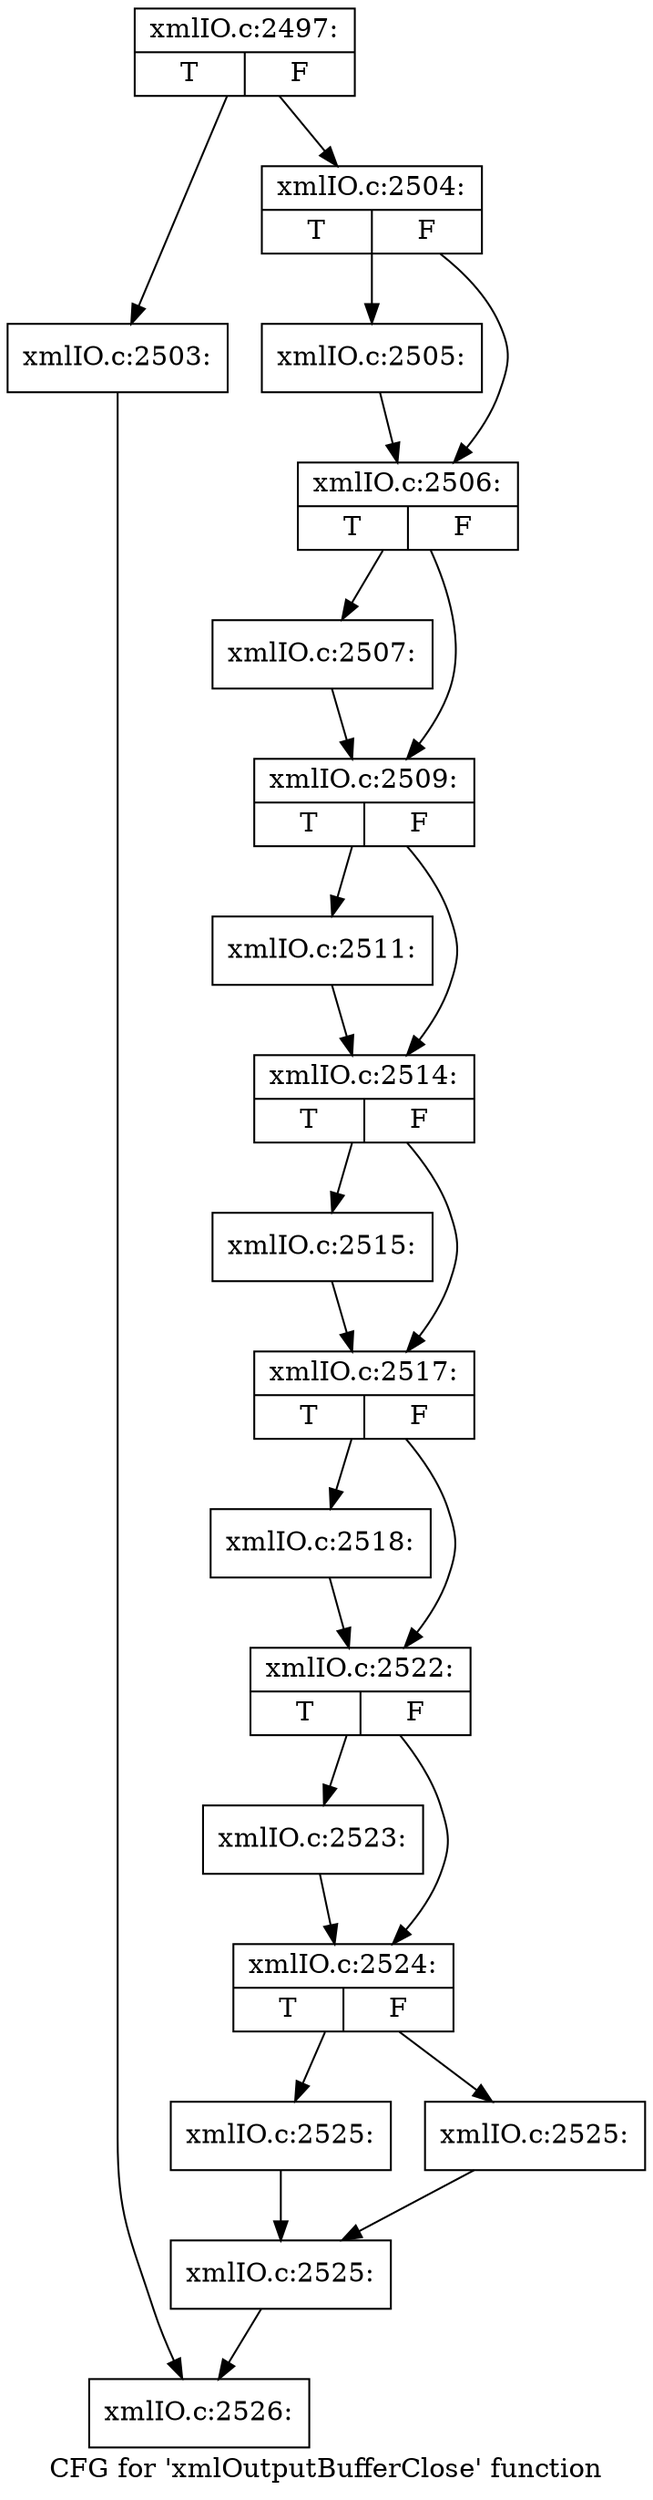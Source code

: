 digraph "CFG for 'xmlOutputBufferClose' function" {
	label="CFG for 'xmlOutputBufferClose' function";

	Node0x55ed34751f10 [shape=record,label="{xmlIO.c:2497:|{<s0>T|<s1>F}}"];
	Node0x55ed34751f10 -> Node0x55ed347576d0;
	Node0x55ed34751f10 -> Node0x55ed346d5fe0;
	Node0x55ed347576d0 [shape=record,label="{xmlIO.c:2503:}"];
	Node0x55ed347576d0 -> Node0x55ed347578f0;
	Node0x55ed346d5fe0 [shape=record,label="{xmlIO.c:2504:|{<s0>T|<s1>F}}"];
	Node0x55ed346d5fe0 -> Node0x55ed34759d10;
	Node0x55ed346d5fe0 -> Node0x55ed34759d60;
	Node0x55ed34759d10 [shape=record,label="{xmlIO.c:2505:}"];
	Node0x55ed34759d10 -> Node0x55ed34759d60;
	Node0x55ed34759d60 [shape=record,label="{xmlIO.c:2506:|{<s0>T|<s1>F}}"];
	Node0x55ed34759d60 -> Node0x55ed3475a920;
	Node0x55ed34759d60 -> Node0x55ed3475a970;
	Node0x55ed3475a920 [shape=record,label="{xmlIO.c:2507:}"];
	Node0x55ed3475a920 -> Node0x55ed3475a970;
	Node0x55ed3475a970 [shape=record,label="{xmlIO.c:2509:|{<s0>T|<s1>F}}"];
	Node0x55ed3475a970 -> Node0x55ed3475b3d0;
	Node0x55ed3475a970 -> Node0x55ed3475b420;
	Node0x55ed3475b3d0 [shape=record,label="{xmlIO.c:2511:}"];
	Node0x55ed3475b3d0 -> Node0x55ed3475b420;
	Node0x55ed3475b420 [shape=record,label="{xmlIO.c:2514:|{<s0>T|<s1>F}}"];
	Node0x55ed3475b420 -> Node0x55ed3475be00;
	Node0x55ed3475b420 -> Node0x55ed3475be50;
	Node0x55ed3475be00 [shape=record,label="{xmlIO.c:2515:}"];
	Node0x55ed3475be00 -> Node0x55ed3475be50;
	Node0x55ed3475be50 [shape=record,label="{xmlIO.c:2517:|{<s0>T|<s1>F}}"];
	Node0x55ed3475be50 -> Node0x55ed3475c650;
	Node0x55ed3475be50 -> Node0x55ed3475c6a0;
	Node0x55ed3475c650 [shape=record,label="{xmlIO.c:2518:}"];
	Node0x55ed3475c650 -> Node0x55ed3475c6a0;
	Node0x55ed3475c6a0 [shape=record,label="{xmlIO.c:2522:|{<s0>T|<s1>F}}"];
	Node0x55ed3475c6a0 -> Node0x55ed3475d0e0;
	Node0x55ed3475c6a0 -> Node0x55ed3475d130;
	Node0x55ed3475d0e0 [shape=record,label="{xmlIO.c:2523:}"];
	Node0x55ed3475d0e0 -> Node0x55ed3475d130;
	Node0x55ed3475d130 [shape=record,label="{xmlIO.c:2524:|{<s0>T|<s1>F}}"];
	Node0x55ed3475d130 -> Node0x55ed3475d8c0;
	Node0x55ed3475d130 -> Node0x55ed3475d910;
	Node0x55ed3475d8c0 [shape=record,label="{xmlIO.c:2525:}"];
	Node0x55ed3475d8c0 -> Node0x55ed3475d960;
	Node0x55ed3475d910 [shape=record,label="{xmlIO.c:2525:}"];
	Node0x55ed3475d910 -> Node0x55ed3475d960;
	Node0x55ed3475d960 [shape=record,label="{xmlIO.c:2525:}"];
	Node0x55ed3475d960 -> Node0x55ed347578f0;
	Node0x55ed347578f0 [shape=record,label="{xmlIO.c:2526:}"];
}
